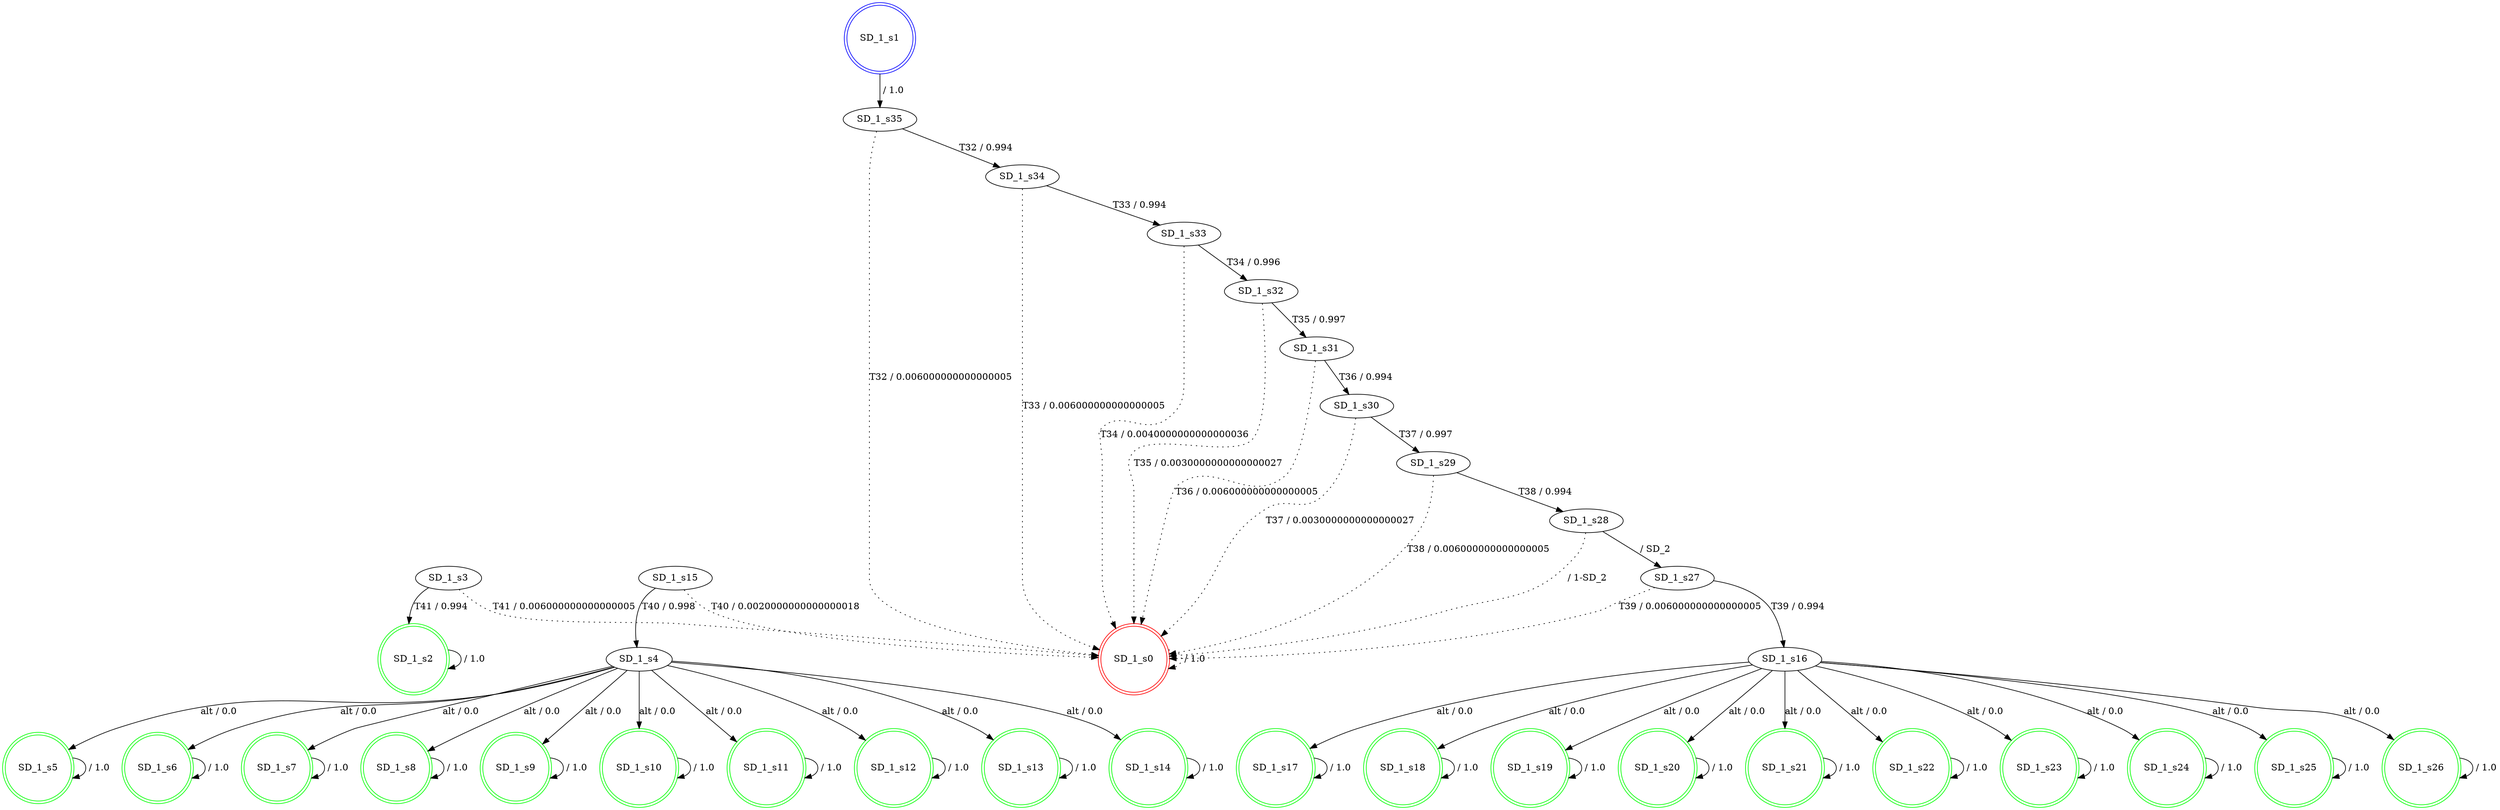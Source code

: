 digraph graphname {
SD_1_s0 [label="SD_1_s0",color=red,shape=doublecircle ];
SD_1_s1 [label="SD_1_s1",color=blue,shape=doublecircle ];
SD_1_s2 [label="SD_1_s2",color=green,shape=doublecircle ];
SD_1_s3 [label="SD_1_s3" ];
SD_1_s4 [label="SD_1_s4" ];
SD_1_s5 [label="SD_1_s5",color=green,shape=doublecircle ];
SD_1_s6 [label="SD_1_s6",color=green,shape=doublecircle ];
SD_1_s7 [label="SD_1_s7",color=green,shape=doublecircle ];
SD_1_s8 [label="SD_1_s8",color=green,shape=doublecircle ];
SD_1_s9 [label="SD_1_s9",color=green,shape=doublecircle ];
SD_1_s10 [label="SD_1_s10",color=green,shape=doublecircle ];
SD_1_s11 [label="SD_1_s11",color=green,shape=doublecircle ];
SD_1_s12 [label="SD_1_s12",color=green,shape=doublecircle ];
SD_1_s13 [label="SD_1_s13",color=green,shape=doublecircle ];
SD_1_s14 [label="SD_1_s14",color=green,shape=doublecircle ];
SD_1_s15 [label="SD_1_s15" ];
SD_1_s16 [label="SD_1_s16" ];
SD_1_s17 [label="SD_1_s17",color=green,shape=doublecircle ];
SD_1_s18 [label="SD_1_s18",color=green,shape=doublecircle ];
SD_1_s19 [label="SD_1_s19",color=green,shape=doublecircle ];
SD_1_s20 [label="SD_1_s20",color=green,shape=doublecircle ];
SD_1_s21 [label="SD_1_s21",color=green,shape=doublecircle ];
SD_1_s22 [label="SD_1_s22",color=green,shape=doublecircle ];
SD_1_s23 [label="SD_1_s23",color=green,shape=doublecircle ];
SD_1_s24 [label="SD_1_s24",color=green,shape=doublecircle ];
SD_1_s25 [label="SD_1_s25",color=green,shape=doublecircle ];
SD_1_s26 [label="SD_1_s26",color=green,shape=doublecircle ];
SD_1_s27 [label="SD_1_s27" ];
SD_1_s28 [label="SD_1_s28" ];
SD_1_s29 [label="SD_1_s29" ];
SD_1_s30 [label="SD_1_s30" ];
SD_1_s31 [label="SD_1_s31" ];
SD_1_s32 [label="SD_1_s32" ];
SD_1_s33 [label="SD_1_s33" ];
SD_1_s34 [label="SD_1_s34" ];
SD_1_s35 [label="SD_1_s35" ];
SD_1_s0 -> SD_1_s0 [label=" / 1.0", style=dotted];
SD_1_s1 -> SD_1_s35 [label=" / 1.0"];
SD_1_s2 -> SD_1_s2 [label=" / 1.0"];
SD_1_s3 -> SD_1_s2 [label="T41 / 0.994"];
SD_1_s3 -> SD_1_s0 [label="T41 / 0.006000000000000005", style=dotted];
SD_1_s4 -> SD_1_s5 [label="alt / 0.0"];
SD_1_s4 -> SD_1_s6 [label="alt / 0.0"];
SD_1_s4 -> SD_1_s7 [label="alt / 0.0"];
SD_1_s4 -> SD_1_s8 [label="alt / 0.0"];
SD_1_s4 -> SD_1_s9 [label="alt / 0.0"];
SD_1_s4 -> SD_1_s10 [label="alt / 0.0"];
SD_1_s4 -> SD_1_s11 [label="alt / 0.0"];
SD_1_s4 -> SD_1_s12 [label="alt / 0.0"];
SD_1_s4 -> SD_1_s13 [label="alt / 0.0"];
SD_1_s4 -> SD_1_s14 [label="alt / 0.0"];
SD_1_s5 -> SD_1_s5 [label=" / 1.0"];
SD_1_s6 -> SD_1_s6 [label=" / 1.0"];
SD_1_s7 -> SD_1_s7 [label=" / 1.0"];
SD_1_s8 -> SD_1_s8 [label=" / 1.0"];
SD_1_s9 -> SD_1_s9 [label=" / 1.0"];
SD_1_s10 -> SD_1_s10 [label=" / 1.0"];
SD_1_s11 -> SD_1_s11 [label=" / 1.0"];
SD_1_s12 -> SD_1_s12 [label=" / 1.0"];
SD_1_s13 -> SD_1_s13 [label=" / 1.0"];
SD_1_s14 -> SD_1_s14 [label=" / 1.0"];
SD_1_s15 -> SD_1_s4 [label="T40 / 0.998"];
SD_1_s15 -> SD_1_s0 [label="T40 / 0.0020000000000000018", style=dotted];
SD_1_s16 -> SD_1_s17 [label="alt / 0.0"];
SD_1_s16 -> SD_1_s18 [label="alt / 0.0"];
SD_1_s16 -> SD_1_s19 [label="alt / 0.0"];
SD_1_s16 -> SD_1_s20 [label="alt / 0.0"];
SD_1_s16 -> SD_1_s21 [label="alt / 0.0"];
SD_1_s16 -> SD_1_s22 [label="alt / 0.0"];
SD_1_s16 -> SD_1_s23 [label="alt / 0.0"];
SD_1_s16 -> SD_1_s24 [label="alt / 0.0"];
SD_1_s16 -> SD_1_s25 [label="alt / 0.0"];
SD_1_s16 -> SD_1_s26 [label="alt / 0.0"];
SD_1_s17 -> SD_1_s17 [label=" / 1.0"];
SD_1_s18 -> SD_1_s18 [label=" / 1.0"];
SD_1_s19 -> SD_1_s19 [label=" / 1.0"];
SD_1_s20 -> SD_1_s20 [label=" / 1.0"];
SD_1_s21 -> SD_1_s21 [label=" / 1.0"];
SD_1_s22 -> SD_1_s22 [label=" / 1.0"];
SD_1_s23 -> SD_1_s23 [label=" / 1.0"];
SD_1_s24 -> SD_1_s24 [label=" / 1.0"];
SD_1_s25 -> SD_1_s25 [label=" / 1.0"];
SD_1_s26 -> SD_1_s26 [label=" / 1.0"];
SD_1_s27 -> SD_1_s16 [label="T39 / 0.994"];
SD_1_s27 -> SD_1_s0 [label="T39 / 0.006000000000000005", style=dotted];
SD_1_s28 -> SD_1_s27 [label=" / SD_2"];
SD_1_s28 -> SD_1_s0 [label=" / 1-SD_2", style=dotted];
SD_1_s29 -> SD_1_s28 [label="T38 / 0.994"];
SD_1_s29 -> SD_1_s0 [label="T38 / 0.006000000000000005", style=dotted];
SD_1_s30 -> SD_1_s29 [label="T37 / 0.997"];
SD_1_s30 -> SD_1_s0 [label="T37 / 0.0030000000000000027", style=dotted];
SD_1_s31 -> SD_1_s30 [label="T36 / 0.994"];
SD_1_s31 -> SD_1_s0 [label="T36 / 0.006000000000000005", style=dotted];
SD_1_s32 -> SD_1_s31 [label="T35 / 0.997"];
SD_1_s32 -> SD_1_s0 [label="T35 / 0.0030000000000000027", style=dotted];
SD_1_s33 -> SD_1_s32 [label="T34 / 0.996"];
SD_1_s33 -> SD_1_s0 [label="T34 / 0.0040000000000000036", style=dotted];
SD_1_s34 -> SD_1_s33 [label="T33 / 0.994"];
SD_1_s34 -> SD_1_s0 [label="T33 / 0.006000000000000005", style=dotted];
SD_1_s35 -> SD_1_s34 [label="T32 / 0.994"];
SD_1_s35 -> SD_1_s0 [label="T32 / 0.006000000000000005", style=dotted];
}